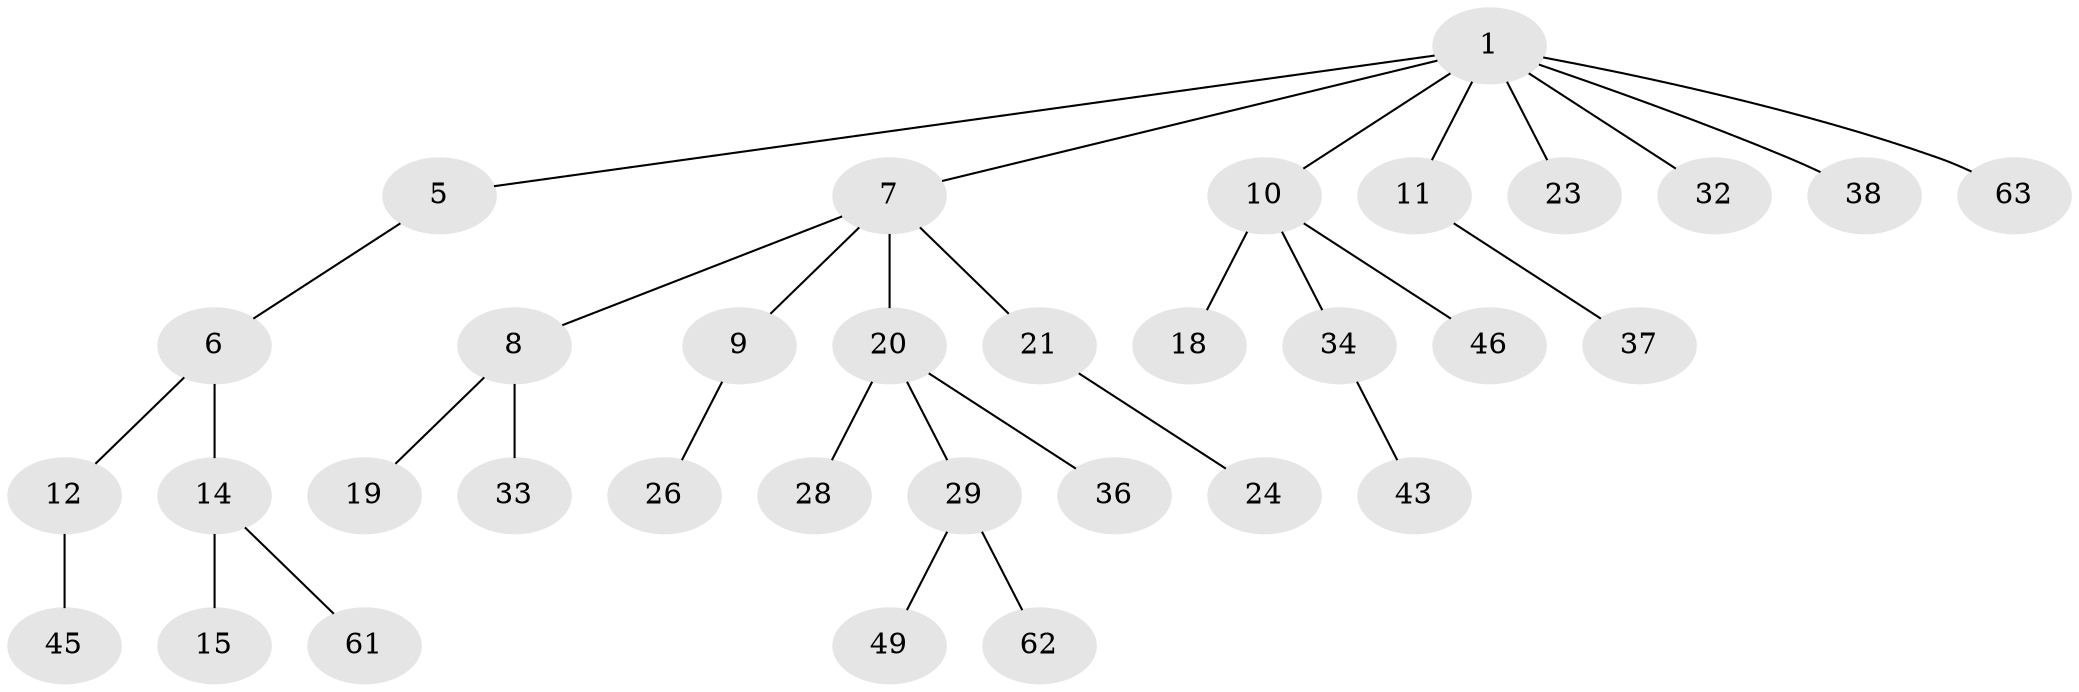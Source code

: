 // original degree distribution, {4: 0.10606060606060606, 3: 0.13636363636363635, 2: 0.22727272727272727, 6: 0.030303030303030304, 1: 0.5}
// Generated by graph-tools (version 1.1) at 2025/15/03/09/25 04:15:25]
// undirected, 33 vertices, 32 edges
graph export_dot {
graph [start="1"]
  node [color=gray90,style=filled];
  1 [super="+2+3"];
  5;
  6 [super="+25+55+51"];
  7 [super="+17+13+42"];
  8;
  9 [super="+50+40"];
  10 [super="+16"];
  11 [super="+58"];
  12;
  14;
  15;
  18;
  19 [super="+39"];
  20 [super="+22"];
  21 [super="+59+57"];
  23 [super="+66+53"];
  24;
  26;
  28 [super="+47"];
  29 [super="+44+30"];
  32 [super="+41"];
  33;
  34;
  36;
  37;
  38 [super="+65"];
  43;
  45;
  46;
  49;
  61;
  62;
  63;
  1 -- 32;
  1 -- 63;
  1 -- 11;
  1 -- 23;
  1 -- 5;
  1 -- 38;
  1 -- 7;
  1 -- 10;
  5 -- 6;
  6 -- 12;
  6 -- 14;
  7 -- 8;
  7 -- 9;
  7 -- 20;
  7 -- 21;
  8 -- 19;
  8 -- 33;
  9 -- 26;
  10 -- 18;
  10 -- 46;
  10 -- 34;
  11 -- 37;
  12 -- 45;
  14 -- 15;
  14 -- 61;
  20 -- 29;
  20 -- 28;
  20 -- 36;
  21 -- 24;
  29 -- 62;
  29 -- 49;
  34 -- 43;
}

